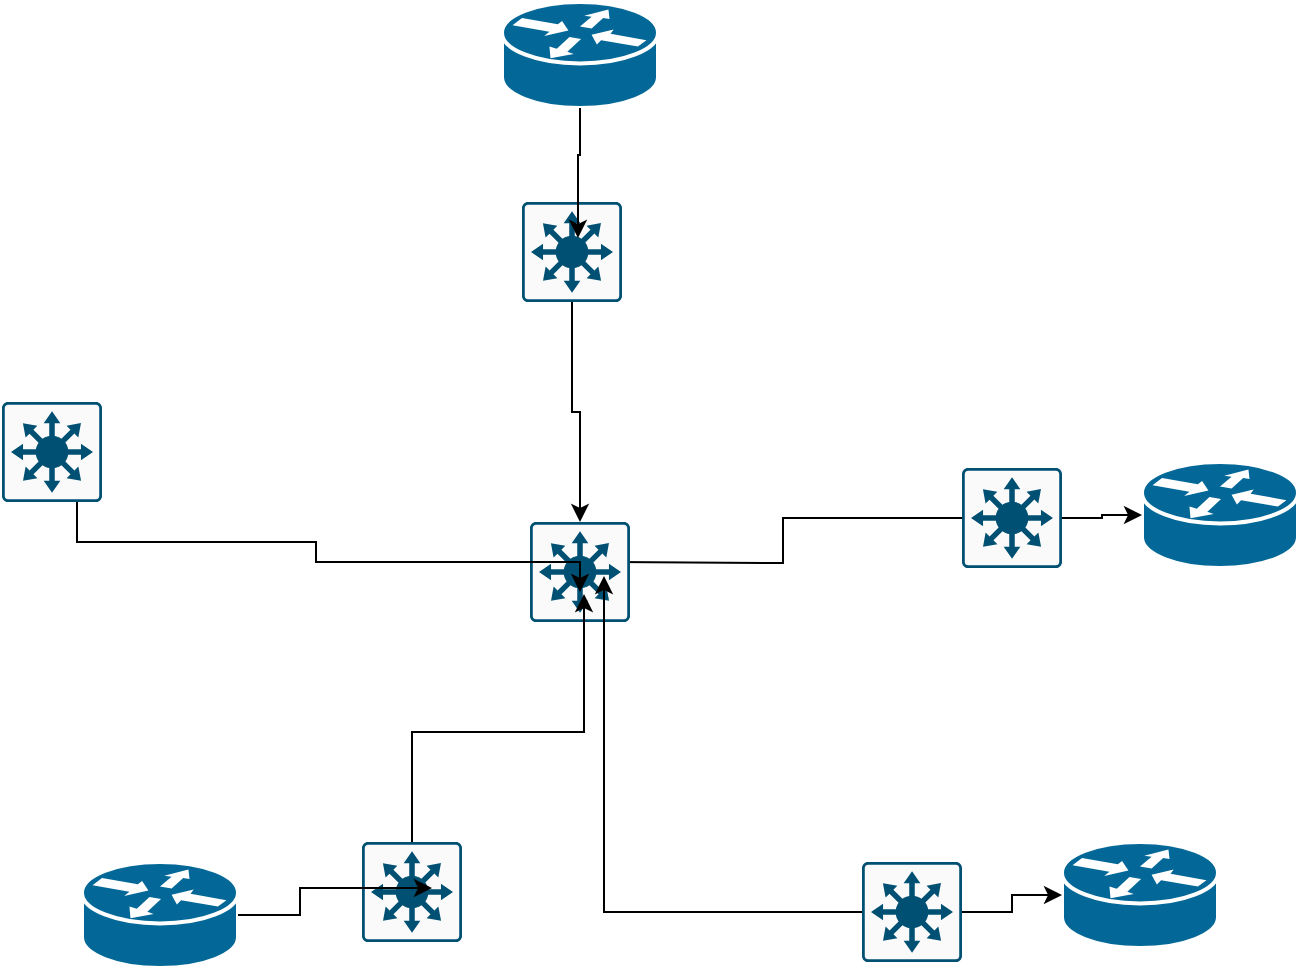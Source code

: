 <mxfile version="24.5.1" type="github">
  <diagram name="Page-1" id="ZdF3TzLNBHaO6iMzbz9J">
    <mxGraphModel dx="2937" dy="1124" grid="1" gridSize="10" guides="1" tooltips="1" connect="1" arrows="1" fold="1" page="1" pageScale="1" pageWidth="1169" pageHeight="827" math="0" shadow="0">
      <root>
        <mxCell id="0" />
        <mxCell id="1" parent="0" />
        <mxCell id="6mvPuZKZqpoECX_CrPoV-1" value="" style="shape=mxgraph.cisco.routers.router;sketch=0;html=1;pointerEvents=1;dashed=0;fillColor=#036897;strokeColor=#ffffff;strokeWidth=2;verticalLabelPosition=bottom;verticalAlign=top;align=center;outlineConnect=0;" vertex="1" parent="1">
          <mxGeometry x="490" y="80" width="78" height="53" as="geometry" />
        </mxCell>
        <mxCell id="6mvPuZKZqpoECX_CrPoV-2" value="" style="shape=mxgraph.cisco.routers.router;sketch=0;html=1;pointerEvents=1;dashed=0;fillColor=#036897;strokeColor=#ffffff;strokeWidth=2;verticalLabelPosition=bottom;verticalAlign=top;align=center;outlineConnect=0;" vertex="1" parent="1">
          <mxGeometry x="280" y="510" width="78" height="53" as="geometry" />
        </mxCell>
        <mxCell id="6mvPuZKZqpoECX_CrPoV-3" value="" style="shape=mxgraph.cisco.routers.router;sketch=0;html=1;pointerEvents=1;dashed=0;fillColor=#036897;strokeColor=#ffffff;strokeWidth=2;verticalLabelPosition=bottom;verticalAlign=top;align=center;outlineConnect=0;" vertex="1" parent="1">
          <mxGeometry x="810" y="310" width="78" height="53" as="geometry" />
        </mxCell>
        <mxCell id="6mvPuZKZqpoECX_CrPoV-4" value="" style="shape=mxgraph.cisco.routers.router;sketch=0;html=1;pointerEvents=1;dashed=0;fillColor=#036897;strokeColor=#ffffff;strokeWidth=2;verticalLabelPosition=bottom;verticalAlign=top;align=center;outlineConnect=0;" vertex="1" parent="1">
          <mxGeometry x="770" y="500" width="78" height="53" as="geometry" />
        </mxCell>
        <mxCell id="6mvPuZKZqpoECX_CrPoV-5" value="" style="sketch=0;points=[[0.015,0.015,0],[0.985,0.015,0],[0.985,0.985,0],[0.015,0.985,0],[0.25,0,0],[0.5,0,0],[0.75,0,0],[1,0.25,0],[1,0.5,0],[1,0.75,0],[0.75,1,0],[0.5,1,0],[0.25,1,0],[0,0.75,0],[0,0.5,0],[0,0.25,0]];verticalLabelPosition=bottom;html=1;verticalAlign=top;aspect=fixed;align=center;pointerEvents=1;shape=mxgraph.cisco19.rect;prIcon=l3_switch;fillColor=#FAFAFA;strokeColor=#005073;" vertex="1" parent="1">
          <mxGeometry x="420" y="500" width="50" height="50" as="geometry" />
        </mxCell>
        <mxCell id="6mvPuZKZqpoECX_CrPoV-14" style="edgeStyle=orthogonalEdgeStyle;rounded=0;orthogonalLoop=1;jettySize=auto;html=1;exitX=1;exitY=0.5;exitDx=0;exitDy=0;exitPerimeter=0;" edge="1" parent="1" source="6mvPuZKZqpoECX_CrPoV-6" target="6mvPuZKZqpoECX_CrPoV-4">
          <mxGeometry relative="1" as="geometry" />
        </mxCell>
        <mxCell id="6mvPuZKZqpoECX_CrPoV-6" value="" style="sketch=0;points=[[0.015,0.015,0],[0.985,0.015,0],[0.985,0.985,0],[0.015,0.985,0],[0.25,0,0],[0.5,0,0],[0.75,0,0],[1,0.25,0],[1,0.5,0],[1,0.75,0],[0.75,1,0],[0.5,1,0],[0.25,1,0],[0,0.75,0],[0,0.5,0],[0,0.25,0]];verticalLabelPosition=bottom;html=1;verticalAlign=top;aspect=fixed;align=center;pointerEvents=1;shape=mxgraph.cisco19.rect;prIcon=l3_switch;fillColor=#FAFAFA;strokeColor=#005073;" vertex="1" parent="1">
          <mxGeometry x="670" y="510" width="50" height="50" as="geometry" />
        </mxCell>
        <mxCell id="6mvPuZKZqpoECX_CrPoV-17" style="edgeStyle=orthogonalEdgeStyle;rounded=0;orthogonalLoop=1;jettySize=auto;html=1;exitX=0;exitY=0.5;exitDx=0;exitDy=0;exitPerimeter=0;" edge="1" parent="1" source="6mvPuZKZqpoECX_CrPoV-7">
          <mxGeometry relative="1" as="geometry">
            <mxPoint x="540" y="360" as="targetPoint" />
          </mxGeometry>
        </mxCell>
        <mxCell id="6mvPuZKZqpoECX_CrPoV-7" value="" style="sketch=0;points=[[0.015,0.015,0],[0.985,0.015,0],[0.985,0.985,0],[0.015,0.985,0],[0.25,0,0],[0.5,0,0],[0.75,0,0],[1,0.25,0],[1,0.5,0],[1,0.75,0],[0.75,1,0],[0.5,1,0],[0.25,1,0],[0,0.75,0],[0,0.5,0],[0,0.25,0]];verticalLabelPosition=bottom;html=1;verticalAlign=top;aspect=fixed;align=center;pointerEvents=1;shape=mxgraph.cisco19.rect;prIcon=l3_switch;fillColor=#FAFAFA;strokeColor=#005073;" vertex="1" parent="1">
          <mxGeometry x="720" y="313" width="50" height="50" as="geometry" />
        </mxCell>
        <mxCell id="6mvPuZKZqpoECX_CrPoV-8" value="" style="sketch=0;points=[[0.015,0.015,0],[0.985,0.015,0],[0.985,0.985,0],[0.015,0.985,0],[0.25,0,0],[0.5,0,0],[0.75,0,0],[1,0.25,0],[1,0.5,0],[1,0.75,0],[0.75,1,0],[0.5,1,0],[0.25,1,0],[0,0.75,0],[0,0.5,0],[0,0.25,0]];verticalLabelPosition=bottom;html=1;verticalAlign=top;aspect=fixed;align=center;pointerEvents=1;shape=mxgraph.cisco19.rect;prIcon=l3_switch;fillColor=#FAFAFA;strokeColor=#005073;" vertex="1" parent="1">
          <mxGeometry x="500" y="180" width="50" height="50" as="geometry" />
        </mxCell>
        <mxCell id="6mvPuZKZqpoECX_CrPoV-9" value="" style="sketch=0;points=[[0.015,0.015,0],[0.985,0.015,0],[0.985,0.985,0],[0.015,0.985,0],[0.25,0,0],[0.5,0,0],[0.75,0,0],[1,0.25,0],[1,0.5,0],[1,0.75,0],[0.75,1,0],[0.5,1,0],[0.25,1,0],[0,0.75,0],[0,0.5,0],[0,0.25,0]];verticalLabelPosition=bottom;html=1;verticalAlign=top;aspect=fixed;align=center;pointerEvents=1;shape=mxgraph.cisco19.rect;prIcon=l3_switch;fillColor=#FAFAFA;strokeColor=#005073;" vertex="1" parent="1">
          <mxGeometry x="504" y="340" width="50" height="50" as="geometry" />
        </mxCell>
        <mxCell id="6mvPuZKZqpoECX_CrPoV-10" value="" style="sketch=0;points=[[0.015,0.015,0],[0.985,0.015,0],[0.985,0.985,0],[0.015,0.985,0],[0.25,0,0],[0.5,0,0],[0.75,0,0],[1,0.25,0],[1,0.5,0],[1,0.75,0],[0.75,1,0],[0.5,1,0],[0.25,1,0],[0,0.75,0],[0,0.5,0],[0,0.25,0]];verticalLabelPosition=bottom;html=1;verticalAlign=top;aspect=fixed;align=center;pointerEvents=1;shape=mxgraph.cisco19.rect;prIcon=l3_switch;fillColor=#FAFAFA;strokeColor=#005073;" vertex="1" parent="1">
          <mxGeometry x="240" y="280" width="50" height="50" as="geometry" />
        </mxCell>
        <mxCell id="6mvPuZKZqpoECX_CrPoV-11" style="edgeStyle=orthogonalEdgeStyle;rounded=0;orthogonalLoop=1;jettySize=auto;html=1;exitX=0.75;exitY=1;exitDx=0;exitDy=0;exitPerimeter=0;entryX=0.5;entryY=0.7;entryDx=0;entryDy=0;entryPerimeter=0;" edge="1" parent="1" source="6mvPuZKZqpoECX_CrPoV-10" target="6mvPuZKZqpoECX_CrPoV-9">
          <mxGeometry relative="1" as="geometry">
            <Array as="points">
              <mxPoint x="278" y="350" />
              <mxPoint x="397" y="350" />
              <mxPoint x="397" y="360" />
              <mxPoint x="529" y="360" />
            </Array>
          </mxGeometry>
        </mxCell>
        <mxCell id="6mvPuZKZqpoECX_CrPoV-12" style="edgeStyle=orthogonalEdgeStyle;rounded=0;orthogonalLoop=1;jettySize=auto;html=1;exitX=0.5;exitY=1;exitDx=0;exitDy=0;exitPerimeter=0;entryX=0.56;entryY=0.36;entryDx=0;entryDy=0;entryPerimeter=0;" edge="1" parent="1" source="6mvPuZKZqpoECX_CrPoV-1" target="6mvPuZKZqpoECX_CrPoV-8">
          <mxGeometry relative="1" as="geometry" />
        </mxCell>
        <mxCell id="6mvPuZKZqpoECX_CrPoV-13" style="edgeStyle=orthogonalEdgeStyle;rounded=0;orthogonalLoop=1;jettySize=auto;html=1;exitX=1;exitY=0.5;exitDx=0;exitDy=0;exitPerimeter=0;entryX=0;entryY=0.5;entryDx=0;entryDy=0;entryPerimeter=0;" edge="1" parent="1" source="6mvPuZKZqpoECX_CrPoV-7" target="6mvPuZKZqpoECX_CrPoV-3">
          <mxGeometry relative="1" as="geometry" />
        </mxCell>
        <mxCell id="6mvPuZKZqpoECX_CrPoV-15" style="edgeStyle=orthogonalEdgeStyle;rounded=0;orthogonalLoop=1;jettySize=auto;html=1;exitX=1;exitY=0.5;exitDx=0;exitDy=0;exitPerimeter=0;entryX=0.7;entryY=0.46;entryDx=0;entryDy=0;entryPerimeter=0;" edge="1" parent="1" source="6mvPuZKZqpoECX_CrPoV-2" target="6mvPuZKZqpoECX_CrPoV-5">
          <mxGeometry relative="1" as="geometry" />
        </mxCell>
        <mxCell id="6mvPuZKZqpoECX_CrPoV-16" style="edgeStyle=orthogonalEdgeStyle;rounded=0;orthogonalLoop=1;jettySize=auto;html=1;exitX=0.5;exitY=0;exitDx=0;exitDy=0;exitPerimeter=0;entryX=0.54;entryY=0.72;entryDx=0;entryDy=0;entryPerimeter=0;" edge="1" parent="1" source="6mvPuZKZqpoECX_CrPoV-5" target="6mvPuZKZqpoECX_CrPoV-9">
          <mxGeometry relative="1" as="geometry" />
        </mxCell>
        <mxCell id="6mvPuZKZqpoECX_CrPoV-18" style="edgeStyle=orthogonalEdgeStyle;rounded=0;orthogonalLoop=1;jettySize=auto;html=1;exitX=0.5;exitY=1;exitDx=0;exitDy=0;exitPerimeter=0;entryX=0.5;entryY=0;entryDx=0;entryDy=0;entryPerimeter=0;" edge="1" parent="1" source="6mvPuZKZqpoECX_CrPoV-8" target="6mvPuZKZqpoECX_CrPoV-9">
          <mxGeometry relative="1" as="geometry" />
        </mxCell>
        <mxCell id="6mvPuZKZqpoECX_CrPoV-19" style="edgeStyle=orthogonalEdgeStyle;rounded=0;orthogonalLoop=1;jettySize=auto;html=1;exitX=0;exitY=0.5;exitDx=0;exitDy=0;exitPerimeter=0;entryX=0.74;entryY=0.54;entryDx=0;entryDy=0;entryPerimeter=0;" edge="1" parent="1" source="6mvPuZKZqpoECX_CrPoV-6" target="6mvPuZKZqpoECX_CrPoV-9">
          <mxGeometry relative="1" as="geometry" />
        </mxCell>
      </root>
    </mxGraphModel>
  </diagram>
</mxfile>
